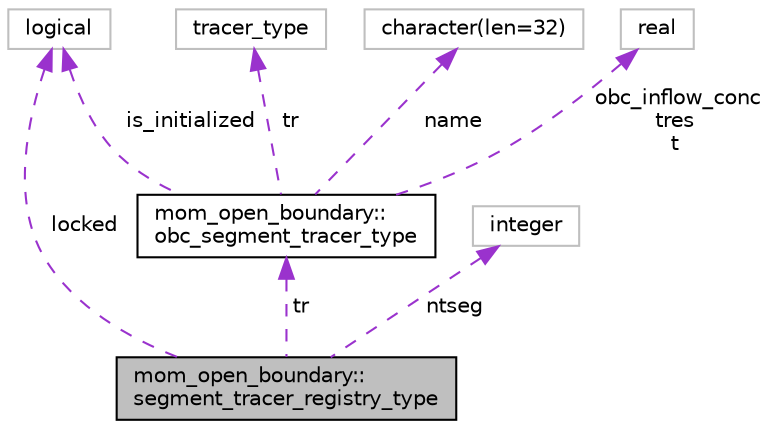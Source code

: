 digraph "mom_open_boundary::segment_tracer_registry_type"
{
 // INTERACTIVE_SVG=YES
 // LATEX_PDF_SIZE
  edge [fontname="Helvetica",fontsize="10",labelfontname="Helvetica",labelfontsize="10"];
  node [fontname="Helvetica",fontsize="10",shape=record];
  Node1 [label="mom_open_boundary::\lsegment_tracer_registry_type",height=0.2,width=0.4,color="black", fillcolor="grey75", style="filled", fontcolor="black",tooltip="Registry type for tracers on segments."];
  Node2 -> Node1 [dir="back",color="darkorchid3",fontsize="10",style="dashed",label=" locked" ,fontname="Helvetica"];
  Node2 [label="logical",height=0.2,width=0.4,color="grey75", fillcolor="white", style="filled",tooltip=" "];
  Node3 -> Node1 [dir="back",color="darkorchid3",fontsize="10",style="dashed",label=" tr" ,fontname="Helvetica"];
  Node3 [label="mom_open_boundary::\lobc_segment_tracer_type",height=0.2,width=0.4,color="black", fillcolor="white", style="filled",URL="$structmom__open__boundary_1_1obc__segment__tracer__type.html",tooltip="Tracer segment data structure, for putting into an array of objects, not all the same shape."];
  Node2 -> Node3 [dir="back",color="darkorchid3",fontsize="10",style="dashed",label=" is_initialized" ,fontname="Helvetica"];
  Node4 -> Node3 [dir="back",color="darkorchid3",fontsize="10",style="dashed",label=" tr" ,fontname="Helvetica"];
  Node4 [label="tracer_type",height=0.2,width=0.4,color="grey75", fillcolor="white", style="filled",tooltip=" "];
  Node5 -> Node3 [dir="back",color="darkorchid3",fontsize="10",style="dashed",label=" name" ,fontname="Helvetica"];
  Node5 [label="character(len=32)",height=0.2,width=0.4,color="grey75", fillcolor="white", style="filled",tooltip=" "];
  Node6 -> Node3 [dir="back",color="darkorchid3",fontsize="10",style="dashed",label=" obc_inflow_conc\ntres\nt" ,fontname="Helvetica"];
  Node6 [label="real",height=0.2,width=0.4,color="grey75", fillcolor="white", style="filled",tooltip=" "];
  Node7 -> Node1 [dir="back",color="darkorchid3",fontsize="10",style="dashed",label=" ntseg" ,fontname="Helvetica"];
  Node7 [label="integer",height=0.2,width=0.4,color="grey75", fillcolor="white", style="filled",tooltip=" "];
}
